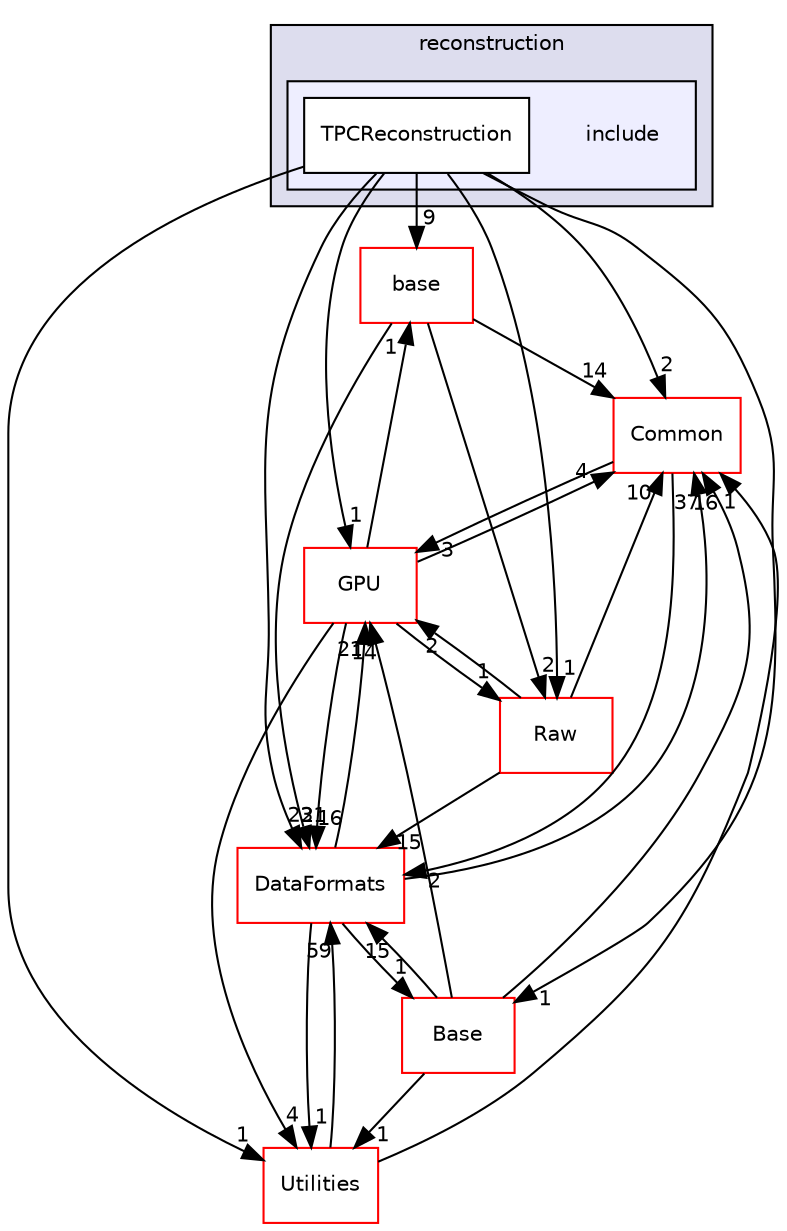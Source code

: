 digraph "/home/travis/build/AliceO2Group/AliceO2/Detectors/TPC/reconstruction/include" {
  bgcolor=transparent;
  compound=true
  node [ fontsize="10", fontname="Helvetica"];
  edge [ labelfontsize="10", labelfontname="Helvetica"];
  subgraph clusterdir_a5de047958dd458e809773c6ffaa8478 {
    graph [ bgcolor="#ddddee", pencolor="black", label="reconstruction" fontname="Helvetica", fontsize="10", URL="dir_a5de047958dd458e809773c6ffaa8478.html"]
  subgraph clusterdir_396d171119822f66a36fe1ebf998d1a3 {
    graph [ bgcolor="#eeeeff", pencolor="black", label="" URL="dir_396d171119822f66a36fe1ebf998d1a3.html"];
    dir_396d171119822f66a36fe1ebf998d1a3 [shape=plaintext label="include"];
    dir_1dfaa3fb6e801ddc70b8194facd2138d [shape=box label="TPCReconstruction" color="black" fillcolor="white" style="filled" URL="dir_1dfaa3fb6e801ddc70b8194facd2138d.html"];
  }
  }
  dir_677b030cc750909e4cd27413873678d8 [shape=box label="base" color="red" URL="dir_677b030cc750909e4cd27413873678d8.html"];
  dir_4ab6b4cc6a7edbff49100e9123df213f [shape=box label="Common" color="red" URL="dir_4ab6b4cc6a7edbff49100e9123df213f.html"];
  dir_b05a5fa85f84bfc9013183c9d87f9a36 [shape=box label="Utilities" color="red" URL="dir_b05a5fa85f84bfc9013183c9d87f9a36.html"];
  dir_37c90836491b695b472bf98d1be8336b [shape=box label="Base" color="red" URL="dir_37c90836491b695b472bf98d1be8336b.html"];
  dir_f511f1e9c03c071966ae594f00bbc5e0 [shape=box label="GPU" color="red" URL="dir_f511f1e9c03c071966ae594f00bbc5e0.html"];
  dir_26637d1bd82229bc9ed97f7e706be743 [shape=box label="Raw" color="red" URL="dir_26637d1bd82229bc9ed97f7e706be743.html"];
  dir_2171f7ec022c5423887b07c69b2f5b48 [shape=box label="DataFormats" color="red" URL="dir_2171f7ec022c5423887b07c69b2f5b48.html"];
  dir_677b030cc750909e4cd27413873678d8->dir_4ab6b4cc6a7edbff49100e9123df213f [headlabel="14", labeldistance=1.5 headhref="dir_000055_000032.html"];
  dir_677b030cc750909e4cd27413873678d8->dir_26637d1bd82229bc9ed97f7e706be743 [headlabel="2", labeldistance=1.5 headhref="dir_000055_000620.html"];
  dir_677b030cc750909e4cd27413873678d8->dir_2171f7ec022c5423887b07c69b2f5b48 [headlabel="21", labeldistance=1.5 headhref="dir_000055_000085.html"];
  dir_4ab6b4cc6a7edbff49100e9123df213f->dir_f511f1e9c03c071966ae594f00bbc5e0 [headlabel="3", labeldistance=1.5 headhref="dir_000032_000732.html"];
  dir_4ab6b4cc6a7edbff49100e9123df213f->dir_2171f7ec022c5423887b07c69b2f5b48 [headlabel="2", labeldistance=1.5 headhref="dir_000032_000085.html"];
  dir_b05a5fa85f84bfc9013183c9d87f9a36->dir_4ab6b4cc6a7edbff49100e9123df213f [headlabel="1", labeldistance=1.5 headhref="dir_000615_000032.html"];
  dir_b05a5fa85f84bfc9013183c9d87f9a36->dir_2171f7ec022c5423887b07c69b2f5b48 [headlabel="59", labeldistance=1.5 headhref="dir_000615_000085.html"];
  dir_37c90836491b695b472bf98d1be8336b->dir_4ab6b4cc6a7edbff49100e9123df213f [headlabel="16", labeldistance=1.5 headhref="dir_000280_000032.html"];
  dir_37c90836491b695b472bf98d1be8336b->dir_b05a5fa85f84bfc9013183c9d87f9a36 [headlabel="1", labeldistance=1.5 headhref="dir_000280_000615.html"];
  dir_37c90836491b695b472bf98d1be8336b->dir_f511f1e9c03c071966ae594f00bbc5e0 [headlabel="14", labeldistance=1.5 headhref="dir_000280_000732.html"];
  dir_37c90836491b695b472bf98d1be8336b->dir_2171f7ec022c5423887b07c69b2f5b48 [headlabel="15", labeldistance=1.5 headhref="dir_000280_000085.html"];
  dir_f511f1e9c03c071966ae594f00bbc5e0->dir_677b030cc750909e4cd27413873678d8 [headlabel="1", labeldistance=1.5 headhref="dir_000732_000055.html"];
  dir_f511f1e9c03c071966ae594f00bbc5e0->dir_4ab6b4cc6a7edbff49100e9123df213f [headlabel="4", labeldistance=1.5 headhref="dir_000732_000032.html"];
  dir_f511f1e9c03c071966ae594f00bbc5e0->dir_b05a5fa85f84bfc9013183c9d87f9a36 [headlabel="4", labeldistance=1.5 headhref="dir_000732_000615.html"];
  dir_f511f1e9c03c071966ae594f00bbc5e0->dir_26637d1bd82229bc9ed97f7e706be743 [headlabel="1", labeldistance=1.5 headhref="dir_000732_000620.html"];
  dir_f511f1e9c03c071966ae594f00bbc5e0->dir_2171f7ec022c5423887b07c69b2f5b48 [headlabel="16", labeldistance=1.5 headhref="dir_000732_000085.html"];
  dir_26637d1bd82229bc9ed97f7e706be743->dir_4ab6b4cc6a7edbff49100e9123df213f [headlabel="10", labeldistance=1.5 headhref="dir_000620_000032.html"];
  dir_26637d1bd82229bc9ed97f7e706be743->dir_f511f1e9c03c071966ae594f00bbc5e0 [headlabel="2", labeldistance=1.5 headhref="dir_000620_000732.html"];
  dir_26637d1bd82229bc9ed97f7e706be743->dir_2171f7ec022c5423887b07c69b2f5b48 [headlabel="15", labeldistance=1.5 headhref="dir_000620_000085.html"];
  dir_1dfaa3fb6e801ddc70b8194facd2138d->dir_677b030cc750909e4cd27413873678d8 [headlabel="9", labeldistance=1.5 headhref="dir_000384_000055.html"];
  dir_1dfaa3fb6e801ddc70b8194facd2138d->dir_4ab6b4cc6a7edbff49100e9123df213f [headlabel="2", labeldistance=1.5 headhref="dir_000384_000032.html"];
  dir_1dfaa3fb6e801ddc70b8194facd2138d->dir_b05a5fa85f84bfc9013183c9d87f9a36 [headlabel="1", labeldistance=1.5 headhref="dir_000384_000615.html"];
  dir_1dfaa3fb6e801ddc70b8194facd2138d->dir_37c90836491b695b472bf98d1be8336b [headlabel="1", labeldistance=1.5 headhref="dir_000384_000280.html"];
  dir_1dfaa3fb6e801ddc70b8194facd2138d->dir_f511f1e9c03c071966ae594f00bbc5e0 [headlabel="1", labeldistance=1.5 headhref="dir_000384_000732.html"];
  dir_1dfaa3fb6e801ddc70b8194facd2138d->dir_26637d1bd82229bc9ed97f7e706be743 [headlabel="1", labeldistance=1.5 headhref="dir_000384_000620.html"];
  dir_1dfaa3fb6e801ddc70b8194facd2138d->dir_2171f7ec022c5423887b07c69b2f5b48 [headlabel="23", labeldistance=1.5 headhref="dir_000384_000085.html"];
  dir_2171f7ec022c5423887b07c69b2f5b48->dir_4ab6b4cc6a7edbff49100e9123df213f [headlabel="37", labeldistance=1.5 headhref="dir_000085_000032.html"];
  dir_2171f7ec022c5423887b07c69b2f5b48->dir_b05a5fa85f84bfc9013183c9d87f9a36 [headlabel="1", labeldistance=1.5 headhref="dir_000085_000615.html"];
  dir_2171f7ec022c5423887b07c69b2f5b48->dir_37c90836491b695b472bf98d1be8336b [headlabel="1", labeldistance=1.5 headhref="dir_000085_000280.html"];
  dir_2171f7ec022c5423887b07c69b2f5b48->dir_f511f1e9c03c071966ae594f00bbc5e0 [headlabel="21", labeldistance=1.5 headhref="dir_000085_000732.html"];
}
